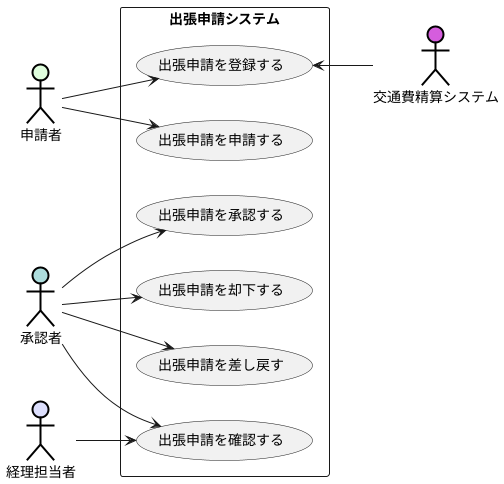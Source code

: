 @startuml 出張申請 課題
left to right direction
actor 申請者 #DffDDD;line:black;line.bold;
actor 承認者 #aDDDDD;line:black;line.bold;
actor 経理担当者 #DDDffD;line:black;line.bold;
actor 交通費精算システム #D55DDD;line:black;line.bold;
rectangle 出張申請システム {
usecase 出張申請を登録する
usecase 出張申請を申請する
usecase 出張申請を承認する 
usecase 出張申請を却下する
usecase 出張申請を差し戻す
usecase 出張申請を確認する
}
申請者 --> 出張申請を登録する
申請者 --> 出張申請を申請する
承認者 --> 出張申請を承認する
承認者 --> 出張申請を却下する
承認者 --> 出張申請を差し戻す
承認者 --> 出張申請を確認する
経理担当者 --> 出張申請を確認する
出張申請を登録する <-- 交通費精算システム

@enduml